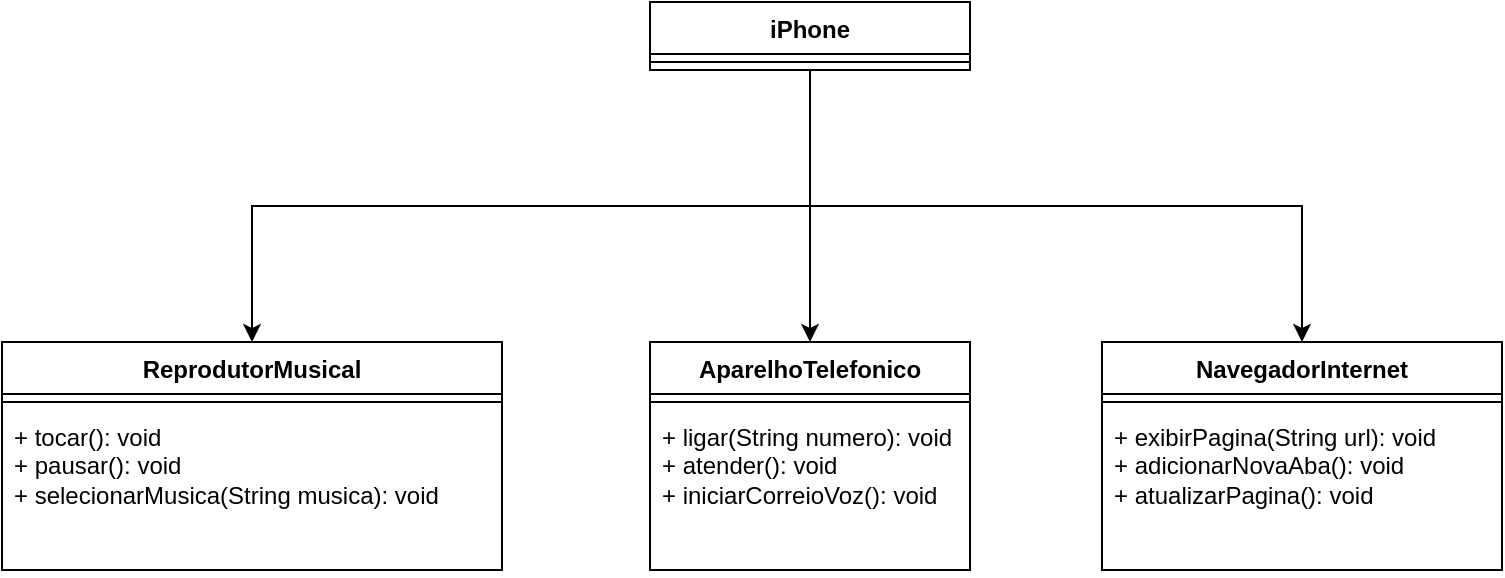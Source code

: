<mxfile version="24.6.4" type="device">
  <diagram name="Página-1" id="SR1zSO29aMmRQwYq7qGj">
    <mxGraphModel dx="817" dy="741" grid="1" gridSize="10" guides="1" tooltips="1" connect="1" arrows="1" fold="1" page="1" pageScale="1" pageWidth="827" pageHeight="1169" math="0" shadow="0">
      <root>
        <mxCell id="0" />
        <mxCell id="1" parent="0" />
        <mxCell id="cm03XVytdBu3Yi61fVzx-22" style="edgeStyle=orthogonalEdgeStyle;rounded=0;orthogonalLoop=1;jettySize=auto;html=1;exitX=0.5;exitY=1;exitDx=0;exitDy=0;entryX=0.5;entryY=0;entryDx=0;entryDy=0;" edge="1" parent="1" source="cm03XVytdBu3Yi61fVzx-6" target="cm03XVytdBu3Yi61fVzx-10">
          <mxGeometry relative="1" as="geometry" />
        </mxCell>
        <mxCell id="cm03XVytdBu3Yi61fVzx-23" style="edgeStyle=orthogonalEdgeStyle;rounded=0;orthogonalLoop=1;jettySize=auto;html=1;exitX=0.5;exitY=1;exitDx=0;exitDy=0;" edge="1" parent="1" source="cm03XVytdBu3Yi61fVzx-6" target="cm03XVytdBu3Yi61fVzx-14">
          <mxGeometry relative="1" as="geometry" />
        </mxCell>
        <mxCell id="cm03XVytdBu3Yi61fVzx-24" style="edgeStyle=orthogonalEdgeStyle;rounded=0;orthogonalLoop=1;jettySize=auto;html=1;exitX=0.5;exitY=1;exitDx=0;exitDy=0;entryX=0.5;entryY=0;entryDx=0;entryDy=0;" edge="1" parent="1" source="cm03XVytdBu3Yi61fVzx-6" target="cm03XVytdBu3Yi61fVzx-18">
          <mxGeometry relative="1" as="geometry" />
        </mxCell>
        <mxCell id="cm03XVytdBu3Yi61fVzx-6" value="iPhone" style="swimlane;fontStyle=1;align=center;verticalAlign=top;childLayout=stackLayout;horizontal=1;startSize=26;horizontalStack=0;resizeParent=1;resizeParentMax=0;resizeLast=0;collapsible=1;marginBottom=0;whiteSpace=wrap;html=1;" vertex="1" parent="1">
          <mxGeometry x="334" y="170" width="160" height="34" as="geometry" />
        </mxCell>
        <mxCell id="cm03XVytdBu3Yi61fVzx-8" value="" style="line;strokeWidth=1;fillColor=none;align=left;verticalAlign=middle;spacingTop=-1;spacingLeft=3;spacingRight=3;rotatable=0;labelPosition=right;points=[];portConstraint=eastwest;strokeColor=inherit;" vertex="1" parent="cm03XVytdBu3Yi61fVzx-6">
          <mxGeometry y="26" width="160" height="8" as="geometry" />
        </mxCell>
        <mxCell id="cm03XVytdBu3Yi61fVzx-10" value="ReprodutorMusical" style="swimlane;fontStyle=1;align=center;verticalAlign=top;childLayout=stackLayout;horizontal=1;startSize=26;horizontalStack=0;resizeParent=1;resizeParentMax=0;resizeLast=0;collapsible=1;marginBottom=0;whiteSpace=wrap;html=1;" vertex="1" parent="1">
          <mxGeometry x="10" y="340" width="250" height="114" as="geometry" />
        </mxCell>
        <mxCell id="cm03XVytdBu3Yi61fVzx-12" value="" style="line;strokeWidth=1;fillColor=none;align=left;verticalAlign=middle;spacingTop=-1;spacingLeft=3;spacingRight=3;rotatable=0;labelPosition=right;points=[];portConstraint=eastwest;strokeColor=inherit;" vertex="1" parent="cm03XVytdBu3Yi61fVzx-10">
          <mxGeometry y="26" width="250" height="8" as="geometry" />
        </mxCell>
        <mxCell id="cm03XVytdBu3Yi61fVzx-13" value="+ tocar(): void&lt;div&gt;+ pausar(): void&lt;br&gt;&lt;/div&gt;&lt;div&gt;+ selecionarMusica(String musica): void&lt;/div&gt;" style="text;strokeColor=none;fillColor=none;align=left;verticalAlign=top;spacingLeft=4;spacingRight=4;overflow=hidden;rotatable=0;points=[[0,0.5],[1,0.5]];portConstraint=eastwest;whiteSpace=wrap;html=1;" vertex="1" parent="cm03XVytdBu3Yi61fVzx-10">
          <mxGeometry y="34" width="250" height="80" as="geometry" />
        </mxCell>
        <mxCell id="cm03XVytdBu3Yi61fVzx-14" value="AparelhoTelefonico" style="swimlane;fontStyle=1;align=center;verticalAlign=top;childLayout=stackLayout;horizontal=1;startSize=26;horizontalStack=0;resizeParent=1;resizeParentMax=0;resizeLast=0;collapsible=1;marginBottom=0;whiteSpace=wrap;html=1;" vertex="1" parent="1">
          <mxGeometry x="334" y="340" width="160" height="114" as="geometry" />
        </mxCell>
        <mxCell id="cm03XVytdBu3Yi61fVzx-16" value="" style="line;strokeWidth=1;fillColor=none;align=left;verticalAlign=middle;spacingTop=-1;spacingLeft=3;spacingRight=3;rotatable=0;labelPosition=right;points=[];portConstraint=eastwest;strokeColor=inherit;" vertex="1" parent="cm03XVytdBu3Yi61fVzx-14">
          <mxGeometry y="26" width="160" height="8" as="geometry" />
        </mxCell>
        <mxCell id="cm03XVytdBu3Yi61fVzx-17" value="+ ligar(String numero): void&lt;div&gt;+ atender(): void&lt;br&gt;&lt;/div&gt;&lt;div&gt;+ iniciarCorreioVoz(): void&lt;/div&gt;" style="text;strokeColor=none;fillColor=none;align=left;verticalAlign=top;spacingLeft=4;spacingRight=4;overflow=hidden;rotatable=0;points=[[0,0.5],[1,0.5]];portConstraint=eastwest;whiteSpace=wrap;html=1;" vertex="1" parent="cm03XVytdBu3Yi61fVzx-14">
          <mxGeometry y="34" width="160" height="80" as="geometry" />
        </mxCell>
        <mxCell id="cm03XVytdBu3Yi61fVzx-18" value="NavegadorInternet" style="swimlane;fontStyle=1;align=center;verticalAlign=top;childLayout=stackLayout;horizontal=1;startSize=26;horizontalStack=0;resizeParent=1;resizeParentMax=0;resizeLast=0;collapsible=1;marginBottom=0;whiteSpace=wrap;html=1;" vertex="1" parent="1">
          <mxGeometry x="560" y="340" width="200" height="114" as="geometry" />
        </mxCell>
        <mxCell id="cm03XVytdBu3Yi61fVzx-20" value="" style="line;strokeWidth=1;fillColor=none;align=left;verticalAlign=middle;spacingTop=-1;spacingLeft=3;spacingRight=3;rotatable=0;labelPosition=right;points=[];portConstraint=eastwest;strokeColor=inherit;" vertex="1" parent="cm03XVytdBu3Yi61fVzx-18">
          <mxGeometry y="26" width="200" height="8" as="geometry" />
        </mxCell>
        <mxCell id="cm03XVytdBu3Yi61fVzx-21" value="+ exibirPagina(String url): void&lt;div&gt;+ adicionarNovaAba():&amp;nbsp;&lt;span style=&quot;background-color: initial;&quot;&gt;void&lt;/span&gt;&lt;br&gt;&lt;/div&gt;&lt;div&gt;+ atualizarPagina():&amp;nbsp;&lt;span style=&quot;background-color: initial;&quot;&gt;void&lt;/span&gt;&lt;br&gt;&lt;/div&gt;&lt;div&gt;&lt;br&gt;&lt;/div&gt;" style="text;strokeColor=none;fillColor=none;align=left;verticalAlign=top;spacingLeft=4;spacingRight=4;overflow=hidden;rotatable=0;points=[[0,0.5],[1,0.5]];portConstraint=eastwest;whiteSpace=wrap;html=1;" vertex="1" parent="cm03XVytdBu3Yi61fVzx-18">
          <mxGeometry y="34" width="200" height="80" as="geometry" />
        </mxCell>
      </root>
    </mxGraphModel>
  </diagram>
</mxfile>
